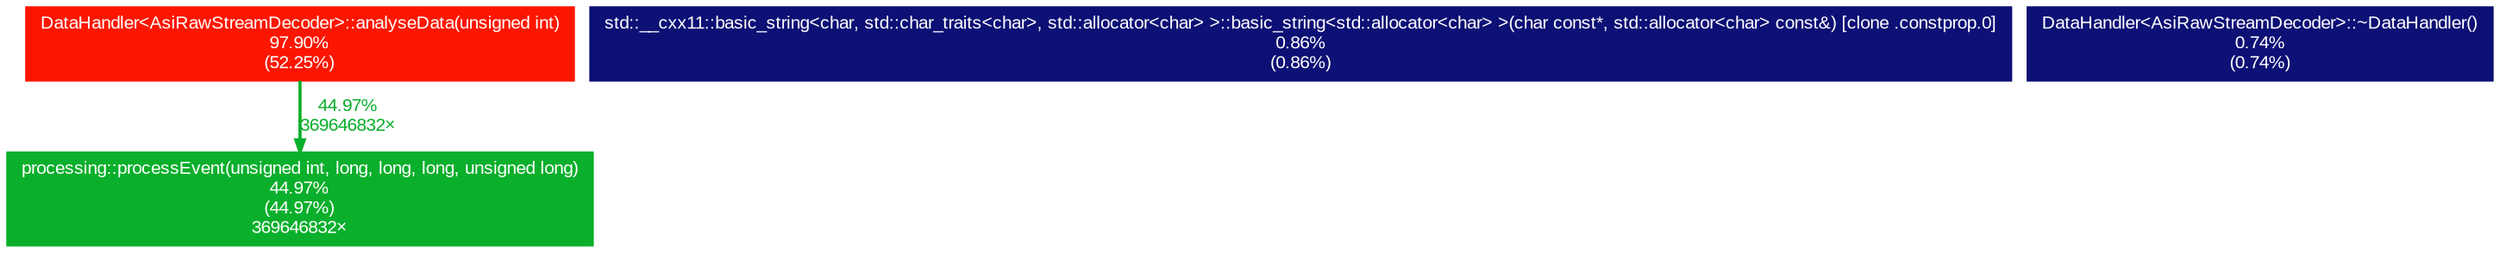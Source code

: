 digraph {
	graph [fontname=Arial, nodesep=0.125, ranksep=0.25];
	node [fontcolor=white, fontname=Arial, height=0, shape=box, style=filled, width=0];
	edge [fontname=Arial];
	1 [color="#fc1601", fontcolor="#ffffff", fontsize="10.00", label="DataHandler<AsiRawStreamDecoder>::analyseData(unsigned int)\n97.90%\n(52.25%)"];
	1 -> 2 [arrowsize="0.67", color="#0aaf2b", fontcolor="#0aaf2b", fontsize="10.00", label="44.97%\n369646832×", labeldistance="1.80", penwidth="1.80"];
	2 [color="#0aaf2b", fontcolor="#ffffff", fontsize="10.00", label="processing::processEvent(unsigned int, long, long, long, unsigned long)\n44.97%\n(44.97%)\n369646832×"];
	3 [color="#0d1074", fontcolor="#ffffff", fontsize="10.00", label="std::__cxx11::basic_string<char, std::char_traits<char>, std::allocator<char> >::basic_string<std::allocator<char> >(char const*, std::allocator<char> const&) [clone .constprop.0]\n0.86%\n(0.86%)"];
	4 [color="#0d1074", fontcolor="#ffffff", fontsize="10.00", label="DataHandler<AsiRawStreamDecoder>::~DataHandler()\n0.74%\n(0.74%)"];
}
